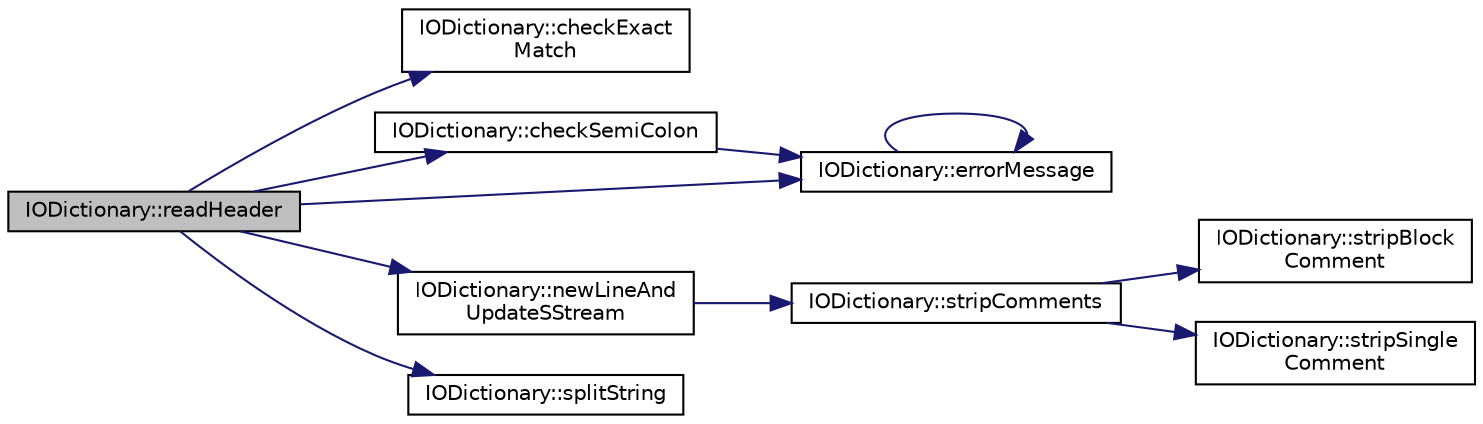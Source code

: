 digraph "IODictionary::readHeader"
{
 // LATEX_PDF_SIZE
  bgcolor="transparent";
  edge [fontname="Helvetica",fontsize="10",labelfontname="Helvetica",labelfontsize="10"];
  node [fontname="Helvetica",fontsize="10",shape=record];
  rankdir="LR";
  Node1 [label="IODictionary::readHeader",height=0.2,width=0.4,color="black", fillcolor="grey75", style="filled", fontcolor="black",tooltip=" "];
  Node1 -> Node2 [color="midnightblue",fontsize="10",style="solid",fontname="Helvetica"];
  Node2 [label="IODictionary::checkExact\lMatch",height=0.2,width=0.4,color="black",URL="$classIODictionary.html#a00149eb6091aaf2e08c6cf0f5f8708db",tooltip=" "];
  Node1 -> Node3 [color="midnightblue",fontsize="10",style="solid",fontname="Helvetica"];
  Node3 [label="IODictionary::checkSemiColon",height=0.2,width=0.4,color="black",URL="$classIODictionary.html#af31a077bd2df575af9f22bd5882eb4da",tooltip=" "];
  Node3 -> Node4 [color="midnightblue",fontsize="10",style="solid",fontname="Helvetica"];
  Node4 [label="IODictionary::errorMessage",height=0.2,width=0.4,color="black",URL="$classIODictionary.html#a330dbe95a8d638be5a4a01366e954cef",tooltip=" "];
  Node4 -> Node4 [color="midnightblue",fontsize="10",style="solid",fontname="Helvetica"];
  Node1 -> Node4 [color="midnightblue",fontsize="10",style="solid",fontname="Helvetica"];
  Node1 -> Node5 [color="midnightblue",fontsize="10",style="solid",fontname="Helvetica"];
  Node5 [label="IODictionary::newLineAnd\lUpdateSStream",height=0.2,width=0.4,color="black",URL="$classIODictionary.html#aad74c3fdf3a5f9bbd91e372f6fe25ca1",tooltip=" "];
  Node5 -> Node6 [color="midnightblue",fontsize="10",style="solid",fontname="Helvetica"];
  Node6 [label="IODictionary::stripComments",height=0.2,width=0.4,color="black",URL="$classIODictionary.html#ac15a8655b8c9e130366de9b2fdf7bd68",tooltip=" "];
  Node6 -> Node7 [color="midnightblue",fontsize="10",style="solid",fontname="Helvetica"];
  Node7 [label="IODictionary::stripBlock\lComment",height=0.2,width=0.4,color="black",URL="$classIODictionary.html#a4ac06e814b5d27749ceaf2cdeffb6f32",tooltip=" "];
  Node6 -> Node8 [color="midnightblue",fontsize="10",style="solid",fontname="Helvetica"];
  Node8 [label="IODictionary::stripSingle\lComment",height=0.2,width=0.4,color="black",URL="$classIODictionary.html#aca978d016bf32e8fe1db40e78725a963",tooltip=" "];
  Node1 -> Node9 [color="midnightblue",fontsize="10",style="solid",fontname="Helvetica"];
  Node9 [label="IODictionary::splitString",height=0.2,width=0.4,color="black",URL="$classIODictionary.html#a3ae52e420d1af738b35b78da15dfe960",tooltip=" "];
}
